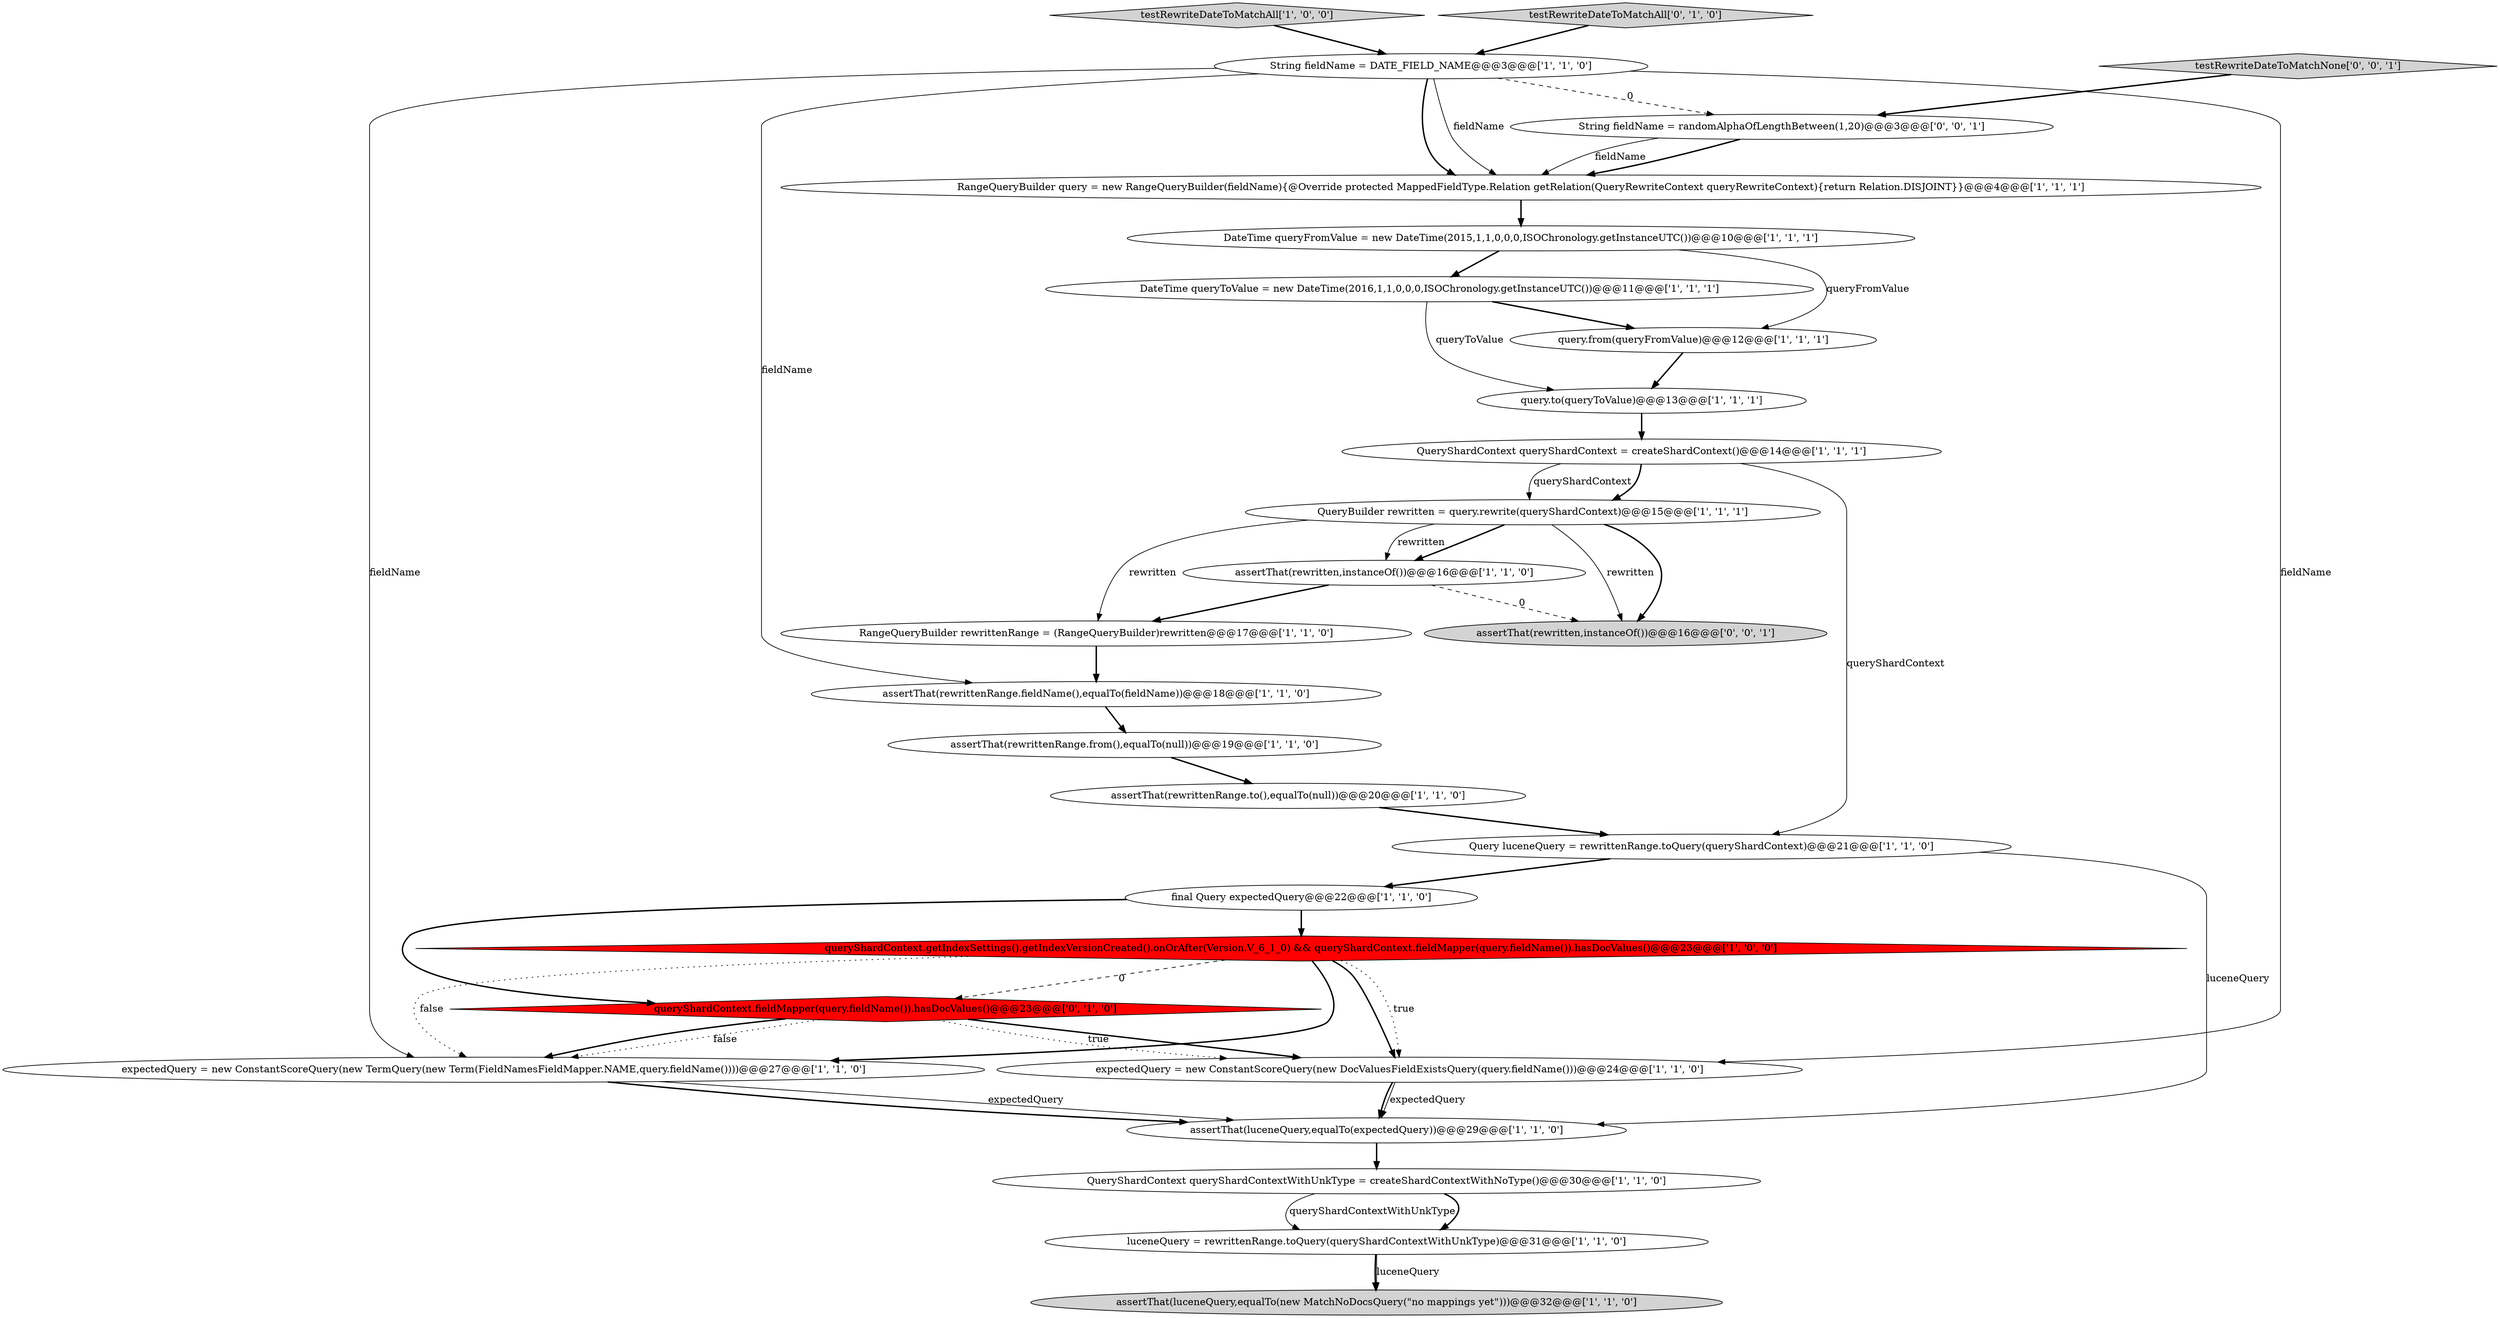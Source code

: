 digraph {
0 [style = filled, label = "query.from(queryFromValue)@@@12@@@['1', '1', '1']", fillcolor = white, shape = ellipse image = "AAA0AAABBB1BBB"];
5 [style = filled, label = "final Query expectedQuery@@@22@@@['1', '1', '0']", fillcolor = white, shape = ellipse image = "AAA0AAABBB1BBB"];
25 [style = filled, label = "testRewriteDateToMatchNone['0', '0', '1']", fillcolor = lightgray, shape = diamond image = "AAA0AAABBB3BBB"];
21 [style = filled, label = "expectedQuery = new ConstantScoreQuery(new DocValuesFieldExistsQuery(query.fieldName()))@@@24@@@['1', '1', '0']", fillcolor = white, shape = ellipse image = "AAA0AAABBB1BBB"];
7 [style = filled, label = "DateTime queryFromValue = new DateTime(2015,1,1,0,0,0,ISOChronology.getInstanceUTC())@@@10@@@['1', '1', '1']", fillcolor = white, shape = ellipse image = "AAA0AAABBB1BBB"];
18 [style = filled, label = "QueryShardContext queryShardContext = createShardContext()@@@14@@@['1', '1', '1']", fillcolor = white, shape = ellipse image = "AAA0AAABBB1BBB"];
12 [style = filled, label = "queryShardContext.getIndexSettings().getIndexVersionCreated().onOrAfter(Version.V_6_1_0) && queryShardContext.fieldMapper(query.fieldName()).hasDocValues()@@@23@@@['1', '0', '0']", fillcolor = red, shape = diamond image = "AAA1AAABBB1BBB"];
11 [style = filled, label = "testRewriteDateToMatchAll['1', '0', '0']", fillcolor = lightgray, shape = diamond image = "AAA0AAABBB1BBB"];
9 [style = filled, label = "assertThat(luceneQuery,equalTo(expectedQuery))@@@29@@@['1', '1', '0']", fillcolor = white, shape = ellipse image = "AAA0AAABBB1BBB"];
4 [style = filled, label = "DateTime queryToValue = new DateTime(2016,1,1,0,0,0,ISOChronology.getInstanceUTC())@@@11@@@['1', '1', '1']", fillcolor = white, shape = ellipse image = "AAA0AAABBB1BBB"];
8 [style = filled, label = "assertThat(rewrittenRange.fieldName(),equalTo(fieldName))@@@18@@@['1', '1', '0']", fillcolor = white, shape = ellipse image = "AAA0AAABBB1BBB"];
27 [style = filled, label = "assertThat(rewritten,instanceOf())@@@16@@@['0', '0', '1']", fillcolor = lightgray, shape = ellipse image = "AAA0AAABBB3BBB"];
17 [style = filled, label = "assertThat(luceneQuery,equalTo(new MatchNoDocsQuery(\"no mappings yet\")))@@@32@@@['1', '1', '0']", fillcolor = lightgray, shape = ellipse image = "AAA0AAABBB1BBB"];
24 [style = filled, label = "queryShardContext.fieldMapper(query.fieldName()).hasDocValues()@@@23@@@['0', '1', '0']", fillcolor = red, shape = diamond image = "AAA1AAABBB2BBB"];
26 [style = filled, label = "String fieldName = randomAlphaOfLengthBetween(1,20)@@@3@@@['0', '0', '1']", fillcolor = white, shape = ellipse image = "AAA0AAABBB3BBB"];
23 [style = filled, label = "testRewriteDateToMatchAll['0', '1', '0']", fillcolor = lightgray, shape = diamond image = "AAA0AAABBB2BBB"];
13 [style = filled, label = "assertThat(rewritten,instanceOf())@@@16@@@['1', '1', '0']", fillcolor = white, shape = ellipse image = "AAA0AAABBB1BBB"];
15 [style = filled, label = "QueryShardContext queryShardContextWithUnkType = createShardContextWithNoType()@@@30@@@['1', '1', '0']", fillcolor = white, shape = ellipse image = "AAA0AAABBB1BBB"];
10 [style = filled, label = "String fieldName = DATE_FIELD_NAME@@@3@@@['1', '1', '0']", fillcolor = white, shape = ellipse image = "AAA0AAABBB1BBB"];
1 [style = filled, label = "Query luceneQuery = rewrittenRange.toQuery(queryShardContext)@@@21@@@['1', '1', '0']", fillcolor = white, shape = ellipse image = "AAA0AAABBB1BBB"];
14 [style = filled, label = "expectedQuery = new ConstantScoreQuery(new TermQuery(new Term(FieldNamesFieldMapper.NAME,query.fieldName())))@@@27@@@['1', '1', '0']", fillcolor = white, shape = ellipse image = "AAA0AAABBB1BBB"];
19 [style = filled, label = "luceneQuery = rewrittenRange.toQuery(queryShardContextWithUnkType)@@@31@@@['1', '1', '0']", fillcolor = white, shape = ellipse image = "AAA0AAABBB1BBB"];
3 [style = filled, label = "RangeQueryBuilder query = new RangeQueryBuilder(fieldName){@Override protected MappedFieldType.Relation getRelation(QueryRewriteContext queryRewriteContext){return Relation.DISJOINT}}@@@4@@@['1', '1', '1']", fillcolor = white, shape = ellipse image = "AAA0AAABBB1BBB"];
16 [style = filled, label = "assertThat(rewrittenRange.to(),equalTo(null))@@@20@@@['1', '1', '0']", fillcolor = white, shape = ellipse image = "AAA0AAABBB1BBB"];
20 [style = filled, label = "QueryBuilder rewritten = query.rewrite(queryShardContext)@@@15@@@['1', '1', '1']", fillcolor = white, shape = ellipse image = "AAA0AAABBB1BBB"];
22 [style = filled, label = "RangeQueryBuilder rewrittenRange = (RangeQueryBuilder)rewritten@@@17@@@['1', '1', '0']", fillcolor = white, shape = ellipse image = "AAA0AAABBB1BBB"];
6 [style = filled, label = "query.to(queryToValue)@@@13@@@['1', '1', '1']", fillcolor = white, shape = ellipse image = "AAA0AAABBB1BBB"];
2 [style = filled, label = "assertThat(rewrittenRange.from(),equalTo(null))@@@19@@@['1', '1', '0']", fillcolor = white, shape = ellipse image = "AAA0AAABBB1BBB"];
1->5 [style = bold, label=""];
15->19 [style = solid, label="queryShardContextWithUnkType"];
20->13 [style = bold, label=""];
24->14 [style = dotted, label="false"];
0->6 [style = bold, label=""];
12->21 [style = bold, label=""];
6->18 [style = bold, label=""];
18->20 [style = solid, label="queryShardContext"];
26->3 [style = bold, label=""];
18->1 [style = solid, label="queryShardContext"];
10->3 [style = bold, label=""];
20->27 [style = solid, label="rewritten"];
10->3 [style = solid, label="fieldName"];
21->9 [style = solid, label="expectedQuery"];
19->17 [style = bold, label=""];
7->4 [style = bold, label=""];
4->6 [style = solid, label="queryToValue"];
15->19 [style = bold, label=""];
10->21 [style = solid, label="fieldName"];
12->21 [style = dotted, label="true"];
4->0 [style = bold, label=""];
24->14 [style = bold, label=""];
20->27 [style = bold, label=""];
22->8 [style = bold, label=""];
20->22 [style = solid, label="rewritten"];
10->14 [style = solid, label="fieldName"];
18->20 [style = bold, label=""];
21->9 [style = bold, label=""];
10->26 [style = dashed, label="0"];
13->27 [style = dashed, label="0"];
8->2 [style = bold, label=""];
3->7 [style = bold, label=""];
16->1 [style = bold, label=""];
5->12 [style = bold, label=""];
11->10 [style = bold, label=""];
9->15 [style = bold, label=""];
14->9 [style = solid, label="expectedQuery"];
5->24 [style = bold, label=""];
24->21 [style = bold, label=""];
12->24 [style = dashed, label="0"];
25->26 [style = bold, label=""];
12->14 [style = bold, label=""];
23->10 [style = bold, label=""];
10->8 [style = solid, label="fieldName"];
1->9 [style = solid, label="luceneQuery"];
14->9 [style = bold, label=""];
13->22 [style = bold, label=""];
7->0 [style = solid, label="queryFromValue"];
26->3 [style = solid, label="fieldName"];
24->21 [style = dotted, label="true"];
20->13 [style = solid, label="rewritten"];
19->17 [style = solid, label="luceneQuery"];
12->14 [style = dotted, label="false"];
2->16 [style = bold, label=""];
}
